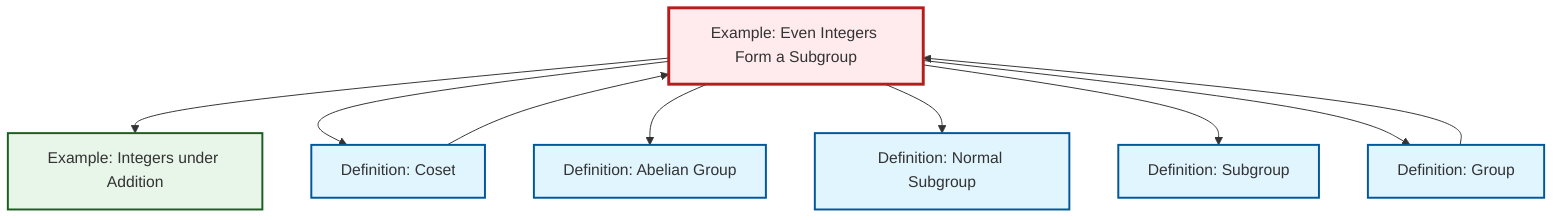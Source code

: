 graph TD
    classDef definition fill:#e1f5fe,stroke:#01579b,stroke-width:2px
    classDef theorem fill:#f3e5f5,stroke:#4a148c,stroke-width:2px
    classDef axiom fill:#fff3e0,stroke:#e65100,stroke-width:2px
    classDef example fill:#e8f5e9,stroke:#1b5e20,stroke-width:2px
    classDef current fill:#ffebee,stroke:#b71c1c,stroke-width:3px
    def-abelian-group["Definition: Abelian Group"]:::definition
    def-normal-subgroup["Definition: Normal Subgroup"]:::definition
    ex-even-integers-subgroup["Example: Even Integers Form a Subgroup"]:::example
    ex-integers-addition["Example: Integers under Addition"]:::example
    def-subgroup["Definition: Subgroup"]:::definition
    def-group["Definition: Group"]:::definition
    def-coset["Definition: Coset"]:::definition
    def-coset --> ex-even-integers-subgroup
    ex-even-integers-subgroup --> ex-integers-addition
    def-group --> ex-even-integers-subgroup
    ex-even-integers-subgroup --> def-coset
    ex-even-integers-subgroup --> def-abelian-group
    ex-even-integers-subgroup --> def-normal-subgroup
    ex-even-integers-subgroup --> def-subgroup
    ex-even-integers-subgroup --> def-group
    class ex-even-integers-subgroup current